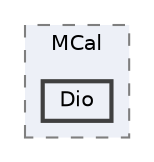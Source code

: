 digraph "Project/avProj/Debug/Bsw/MCal/Dio"
{
 // LATEX_PDF_SIZE
  bgcolor="transparent";
  edge [fontname=Helvetica,fontsize=10,labelfontname=Helvetica,labelfontsize=10];
  node [fontname=Helvetica,fontsize=10,shape=box,height=0.2,width=0.4];
  compound=true
  subgraph clusterdir_628b26c1b94761953be3f6416446fe5c {
    graph [ bgcolor="#edf0f7", pencolor="grey50", label="MCal", fontname=Helvetica,fontsize=10 style="filled,dashed", URL="dir_628b26c1b94761953be3f6416446fe5c.html",tooltip=""]
  dir_3a2284286422a0f739c7d6f5c7efec46 [label="Dio", fillcolor="#edf0f7", color="grey25", style="filled,bold", URL="dir_3a2284286422a0f739c7d6f5c7efec46.html",tooltip=""];
  }
}

